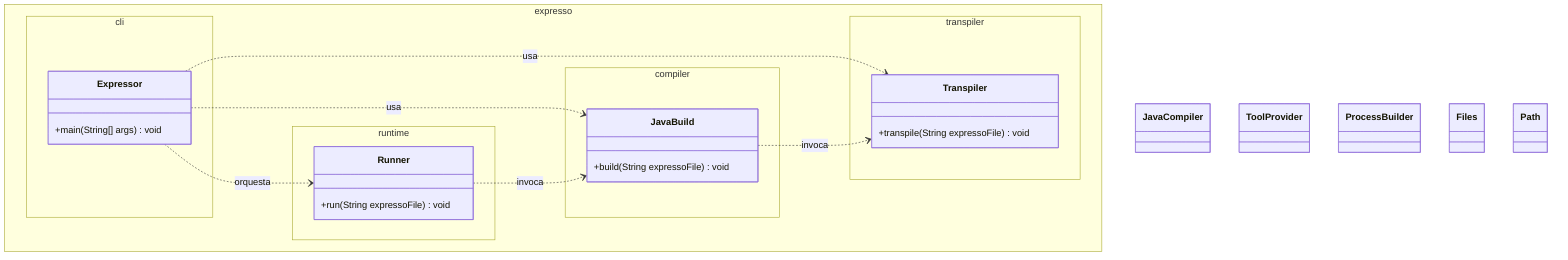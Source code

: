 classDiagram
%% =======================
%% Paquetes / namespaces
%% =======================
namespace expresso.cli {
  class Expressor {
    +main(String[] args) void
  }
}

namespace expresso.transpiler {
  class Transpiler {
    +transpile(String expressoFile) void
  }
}

namespace expresso.compiler {
  class JavaBuild {
    +build(String expressoFile) void
  }
}

namespace expresso.runtime {
  class Runner {
    +run(String expressoFile) void
  }
}

%% =======================
%% Relaciones internas
%% =======================
Expressor ..> Transpiler : usa
Expressor ..> JavaBuild  : usa
Expressor ..> Runner     : orquesta

JavaBuild ..> Transpiler : invoca
Runner    ..> JavaBuild  : invoca

%% =======================
%% Dependencias externas (JDK)
%% =======================
class JavaCompiler
class ToolProvider
class ProcessBuilder
class Files
class Path